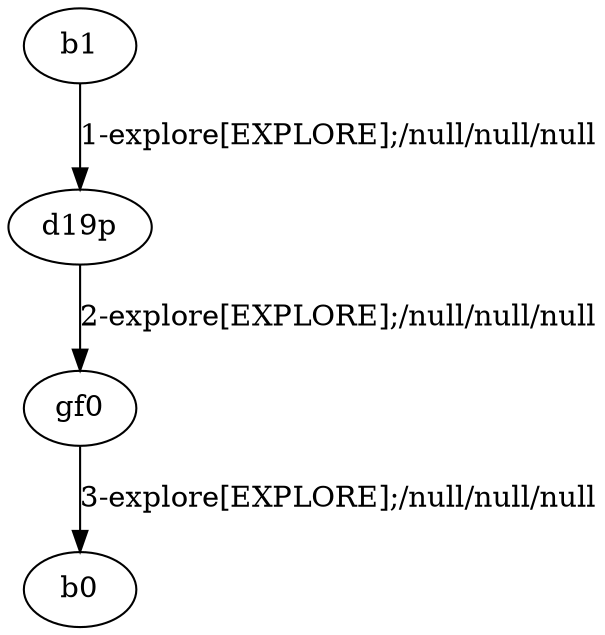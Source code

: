# Total number of goals covered by this test: 1
# d19p --> gf0

digraph g {
"b1" -> "d19p" [label = "1-explore[EXPLORE];/null/null/null"];
"d19p" -> "gf0" [label = "2-explore[EXPLORE];/null/null/null"];
"gf0" -> "b0" [label = "3-explore[EXPLORE];/null/null/null"];
}